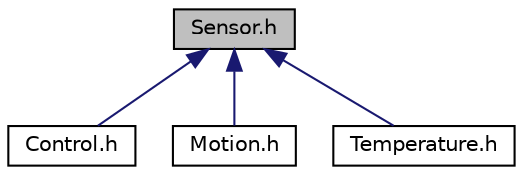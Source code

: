 digraph "Sensor.h"
{
 // LATEX_PDF_SIZE
  edge [fontname="Helvetica",fontsize="10",labelfontname="Helvetica",labelfontsize="10"];
  node [fontname="Helvetica",fontsize="10",shape=record];
  Node1 [label="Sensor.h",height=0.2,width=0.4,color="black", fillcolor="grey75", style="filled", fontcolor="black",tooltip="Defines the Sensor class interface for managing observers in a smart home system."];
  Node1 -> Node2 [dir="back",color="midnightblue",fontsize="10",style="solid"];
  Node2 [label="Control.h",height=0.2,width=0.4,color="black", fillcolor="white", style="filled",URL="$Control_8h.html",tooltip="Defines the class that manages sensors and devices in a smart home system."];
  Node1 -> Node3 [dir="back",color="midnightblue",fontsize="10",style="solid"];
  Node3 [label="Motion.h",height=0.2,width=0.4,color="black", fillcolor="white", style="filled",URL="$Motion_8h_source.html",tooltip=" "];
  Node1 -> Node4 [dir="back",color="midnightblue",fontsize="10",style="solid"];
  Node4 [label="Temperature.h",height=0.2,width=0.4,color="black", fillcolor="white", style="filled",URL="$Temperature_8h_source.html",tooltip=" "];
}
